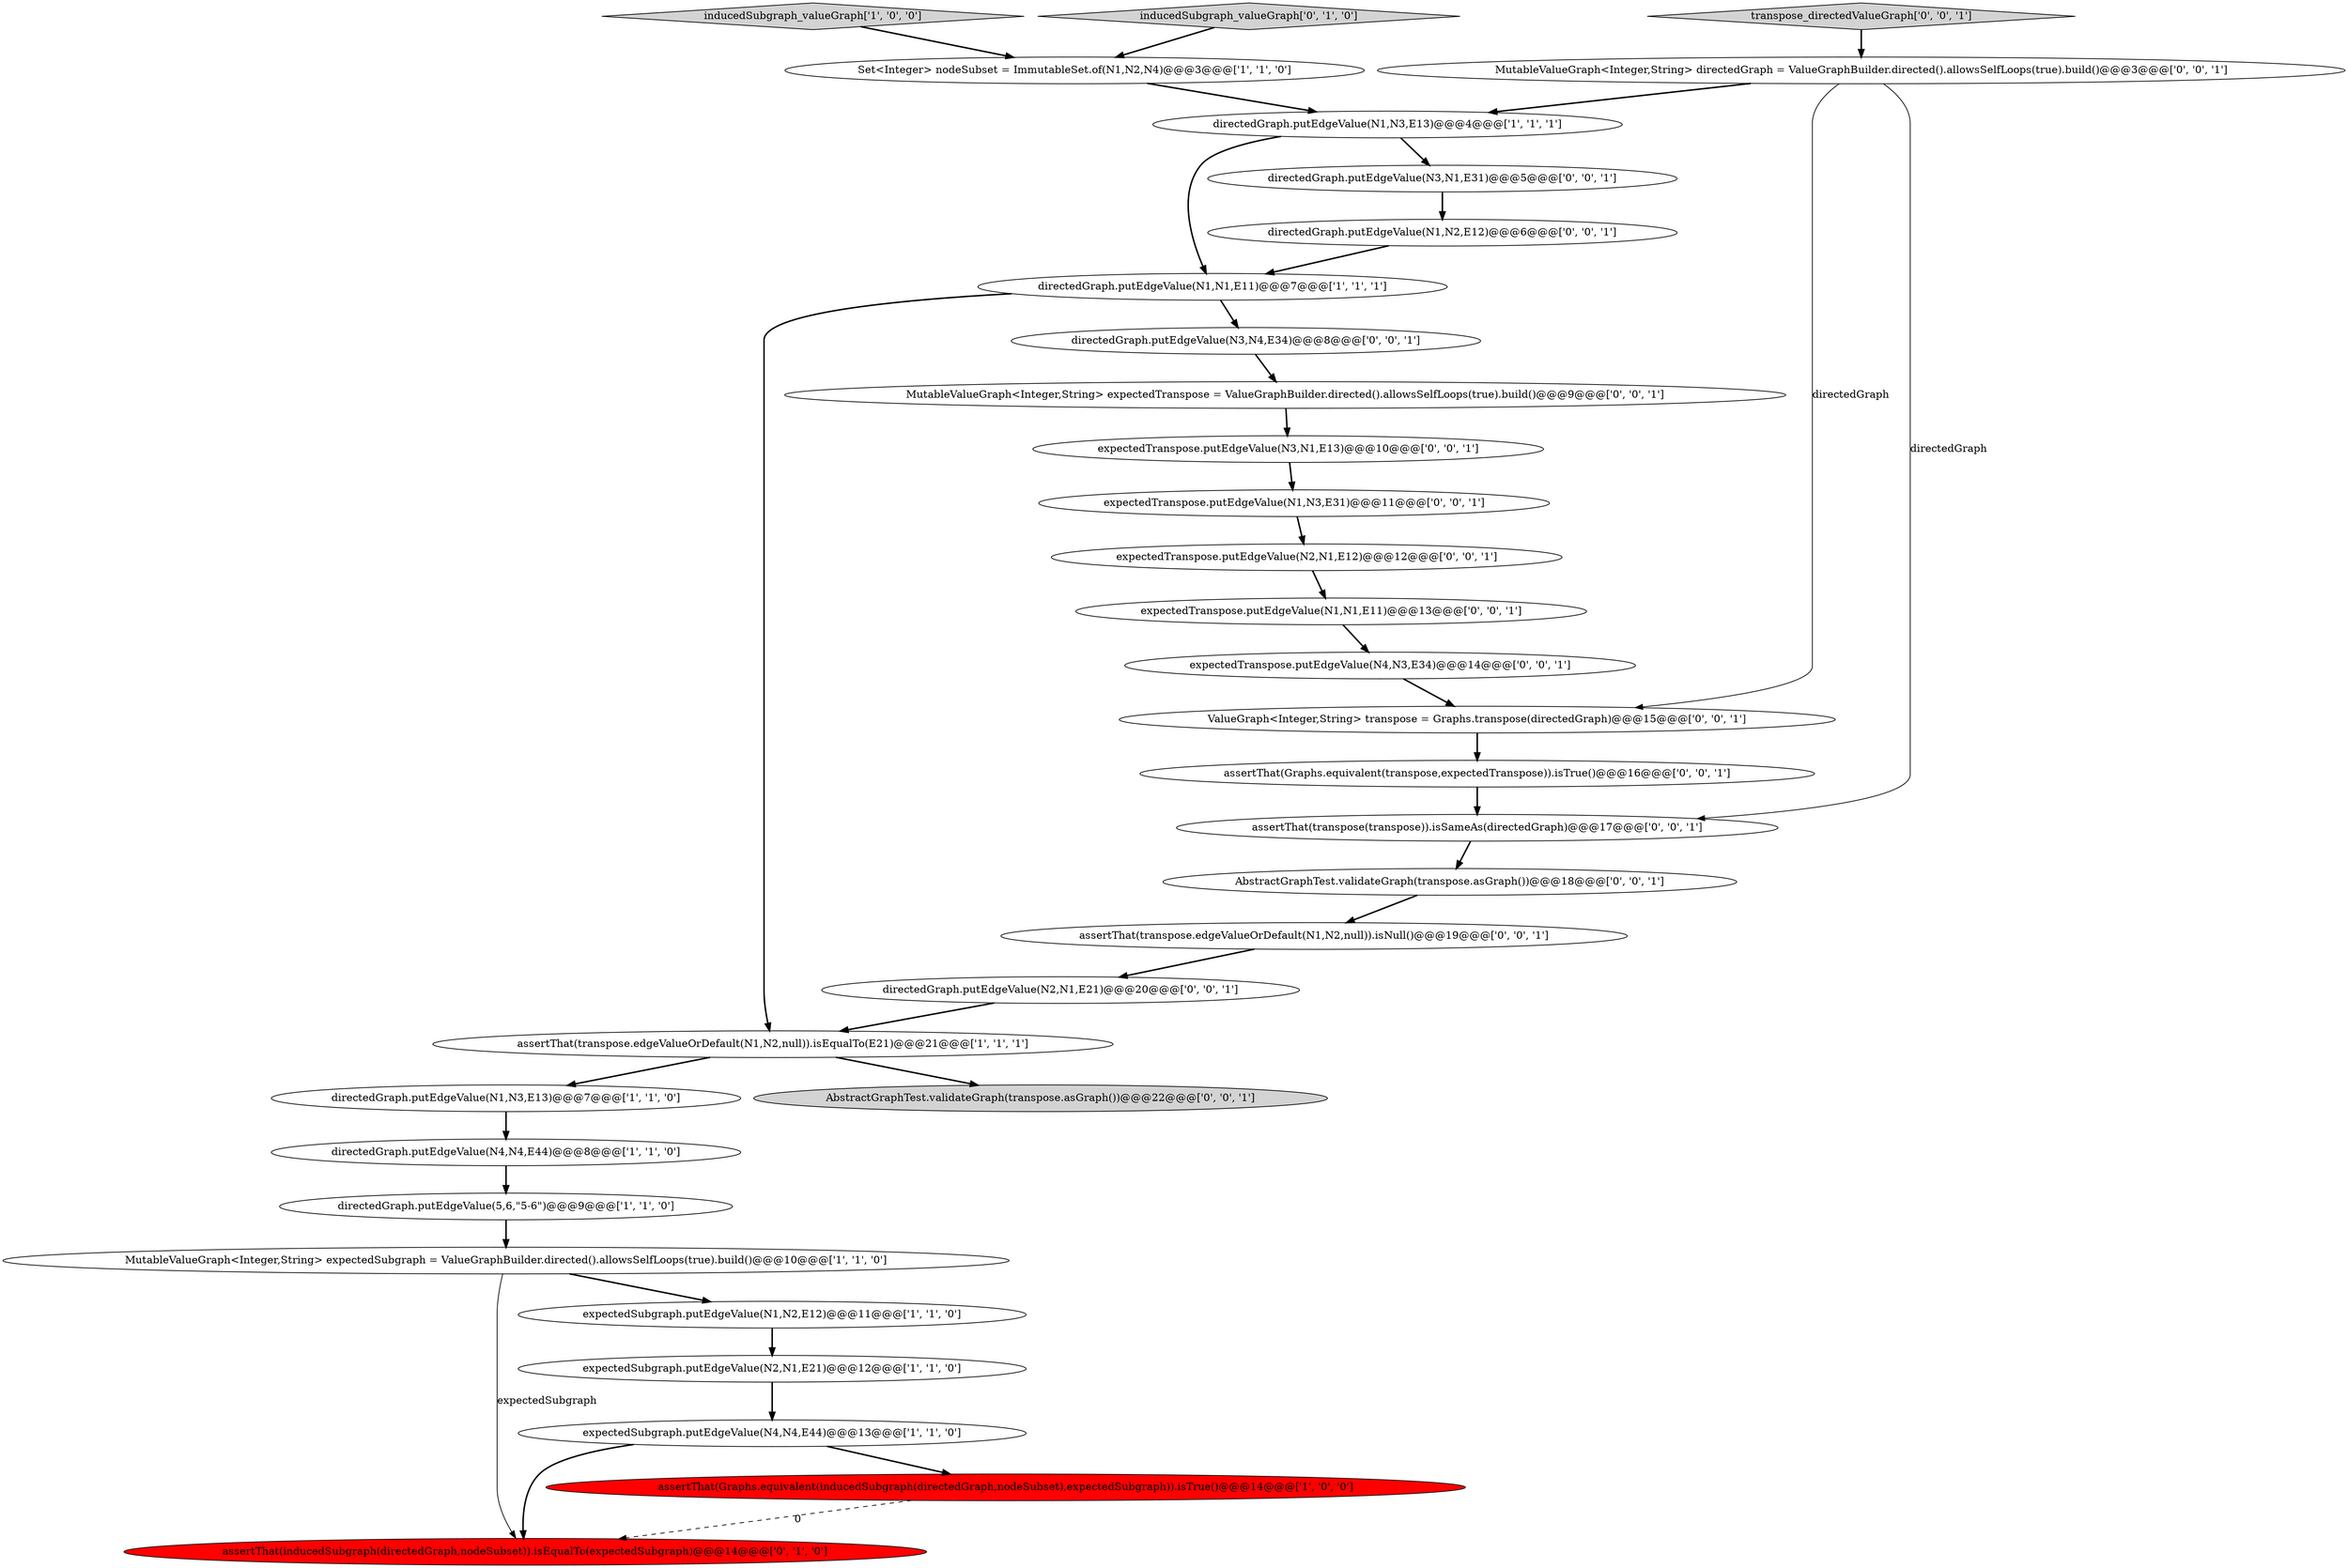 digraph {
4 [style = filled, label = "directedGraph.putEdgeValue(N1,N1,E11)@@@7@@@['1', '1', '1']", fillcolor = white, shape = ellipse image = "AAA0AAABBB1BBB"];
27 [style = filled, label = "MutableValueGraph<Integer,String> directedGraph = ValueGraphBuilder.directed().allowsSelfLoops(true).build()@@@3@@@['0', '0', '1']", fillcolor = white, shape = ellipse image = "AAA0AAABBB3BBB"];
23 [style = filled, label = "expectedTranspose.putEdgeValue(N2,N1,E12)@@@12@@@['0', '0', '1']", fillcolor = white, shape = ellipse image = "AAA0AAABBB3BBB"];
30 [style = filled, label = "transpose_directedValueGraph['0', '0', '1']", fillcolor = lightgray, shape = diamond image = "AAA0AAABBB3BBB"];
7 [style = filled, label = "inducedSubgraph_valueGraph['1', '0', '0']", fillcolor = lightgray, shape = diamond image = "AAA0AAABBB1BBB"];
14 [style = filled, label = "inducedSubgraph_valueGraph['0', '1', '0']", fillcolor = lightgray, shape = diamond image = "AAA0AAABBB2BBB"];
24 [style = filled, label = "assertThat(Graphs.equivalent(transpose,expectedTranspose)).isTrue()@@@16@@@['0', '0', '1']", fillcolor = white, shape = ellipse image = "AAA0AAABBB3BBB"];
6 [style = filled, label = "assertThat(transpose.edgeValueOrDefault(N1,N2,null)).isEqualTo(E21)@@@21@@@['1', '1', '1']", fillcolor = white, shape = ellipse image = "AAA0AAABBB1BBB"];
13 [style = filled, label = "assertThat(inducedSubgraph(directedGraph,nodeSubset)).isEqualTo(expectedSubgraph)@@@14@@@['0', '1', '0']", fillcolor = red, shape = ellipse image = "AAA1AAABBB2BBB"];
15 [style = filled, label = "ValueGraph<Integer,String> transpose = Graphs.transpose(directedGraph)@@@15@@@['0', '0', '1']", fillcolor = white, shape = ellipse image = "AAA0AAABBB3BBB"];
19 [style = filled, label = "expectedTranspose.putEdgeValue(N4,N3,E34)@@@14@@@['0', '0', '1']", fillcolor = white, shape = ellipse image = "AAA0AAABBB3BBB"];
8 [style = filled, label = "expectedSubgraph.putEdgeValue(N4,N4,E44)@@@13@@@['1', '1', '0']", fillcolor = white, shape = ellipse image = "AAA0AAABBB1BBB"];
20 [style = filled, label = "expectedTranspose.putEdgeValue(N1,N3,E31)@@@11@@@['0', '0', '1']", fillcolor = white, shape = ellipse image = "AAA0AAABBB3BBB"];
26 [style = filled, label = "MutableValueGraph<Integer,String> expectedTranspose = ValueGraphBuilder.directed().allowsSelfLoops(true).build()@@@9@@@['0', '0', '1']", fillcolor = white, shape = ellipse image = "AAA0AAABBB3BBB"];
17 [style = filled, label = "expectedTranspose.putEdgeValue(N1,N1,E11)@@@13@@@['0', '0', '1']", fillcolor = white, shape = ellipse image = "AAA0AAABBB3BBB"];
21 [style = filled, label = "assertThat(transpose(transpose)).isSameAs(directedGraph)@@@17@@@['0', '0', '1']", fillcolor = white, shape = ellipse image = "AAA0AAABBB3BBB"];
0 [style = filled, label = "Set<Integer> nodeSubset = ImmutableSet.of(N1,N2,N4)@@@3@@@['1', '1', '0']", fillcolor = white, shape = ellipse image = "AAA0AAABBB1BBB"];
32 [style = filled, label = "AbstractGraphTest.validateGraph(transpose.asGraph())@@@18@@@['0', '0', '1']", fillcolor = white, shape = ellipse image = "AAA0AAABBB3BBB"];
11 [style = filled, label = "directedGraph.putEdgeValue(N1,N3,E13)@@@7@@@['1', '1', '0']", fillcolor = white, shape = ellipse image = "AAA0AAABBB1BBB"];
18 [style = filled, label = "expectedTranspose.putEdgeValue(N3,N1,E13)@@@10@@@['0', '0', '1']", fillcolor = white, shape = ellipse image = "AAA0AAABBB3BBB"];
3 [style = filled, label = "directedGraph.putEdgeValue(N4,N4,E44)@@@8@@@['1', '1', '0']", fillcolor = white, shape = ellipse image = "AAA0AAABBB1BBB"];
28 [style = filled, label = "assertThat(transpose.edgeValueOrDefault(N1,N2,null)).isNull()@@@19@@@['0', '0', '1']", fillcolor = white, shape = ellipse image = "AAA0AAABBB3BBB"];
2 [style = filled, label = "expectedSubgraph.putEdgeValue(N1,N2,E12)@@@11@@@['1', '1', '0']", fillcolor = white, shape = ellipse image = "AAA0AAABBB1BBB"];
12 [style = filled, label = "directedGraph.putEdgeValue(5,6,\"5-6\")@@@9@@@['1', '1', '0']", fillcolor = white, shape = ellipse image = "AAA0AAABBB1BBB"];
22 [style = filled, label = "AbstractGraphTest.validateGraph(transpose.asGraph())@@@22@@@['0', '0', '1']", fillcolor = lightgray, shape = ellipse image = "AAA0AAABBB3BBB"];
1 [style = filled, label = "assertThat(Graphs.equivalent(inducedSubgraph(directedGraph,nodeSubset),expectedSubgraph)).isTrue()@@@14@@@['1', '0', '0']", fillcolor = red, shape = ellipse image = "AAA1AAABBB1BBB"];
25 [style = filled, label = "directedGraph.putEdgeValue(N2,N1,E21)@@@20@@@['0', '0', '1']", fillcolor = white, shape = ellipse image = "AAA0AAABBB3BBB"];
29 [style = filled, label = "directedGraph.putEdgeValue(N3,N4,E34)@@@8@@@['0', '0', '1']", fillcolor = white, shape = ellipse image = "AAA0AAABBB3BBB"];
5 [style = filled, label = "expectedSubgraph.putEdgeValue(N2,N1,E21)@@@12@@@['1', '1', '0']", fillcolor = white, shape = ellipse image = "AAA0AAABBB1BBB"];
9 [style = filled, label = "directedGraph.putEdgeValue(N1,N3,E13)@@@4@@@['1', '1', '1']", fillcolor = white, shape = ellipse image = "AAA0AAABBB1BBB"];
10 [style = filled, label = "MutableValueGraph<Integer,String> expectedSubgraph = ValueGraphBuilder.directed().allowsSelfLoops(true).build()@@@10@@@['1', '1', '0']", fillcolor = white, shape = ellipse image = "AAA0AAABBB1BBB"];
16 [style = filled, label = "directedGraph.putEdgeValue(N1,N2,E12)@@@6@@@['0', '0', '1']", fillcolor = white, shape = ellipse image = "AAA0AAABBB3BBB"];
31 [style = filled, label = "directedGraph.putEdgeValue(N3,N1,E31)@@@5@@@['0', '0', '1']", fillcolor = white, shape = ellipse image = "AAA0AAABBB3BBB"];
5->8 [style = bold, label=""];
0->9 [style = bold, label=""];
4->6 [style = bold, label=""];
31->16 [style = bold, label=""];
6->22 [style = bold, label=""];
9->31 [style = bold, label=""];
9->4 [style = bold, label=""];
27->9 [style = bold, label=""];
30->27 [style = bold, label=""];
7->0 [style = bold, label=""];
4->29 [style = bold, label=""];
3->12 [style = bold, label=""];
25->6 [style = bold, label=""];
17->19 [style = bold, label=""];
27->15 [style = solid, label="directedGraph"];
29->26 [style = bold, label=""];
1->13 [style = dashed, label="0"];
8->1 [style = bold, label=""];
18->20 [style = bold, label=""];
12->10 [style = bold, label=""];
20->23 [style = bold, label=""];
14->0 [style = bold, label=""];
24->21 [style = bold, label=""];
11->3 [style = bold, label=""];
27->21 [style = solid, label="directedGraph"];
6->11 [style = bold, label=""];
15->24 [style = bold, label=""];
21->32 [style = bold, label=""];
28->25 [style = bold, label=""];
23->17 [style = bold, label=""];
10->2 [style = bold, label=""];
10->13 [style = solid, label="expectedSubgraph"];
16->4 [style = bold, label=""];
19->15 [style = bold, label=""];
32->28 [style = bold, label=""];
8->13 [style = bold, label=""];
2->5 [style = bold, label=""];
26->18 [style = bold, label=""];
}
